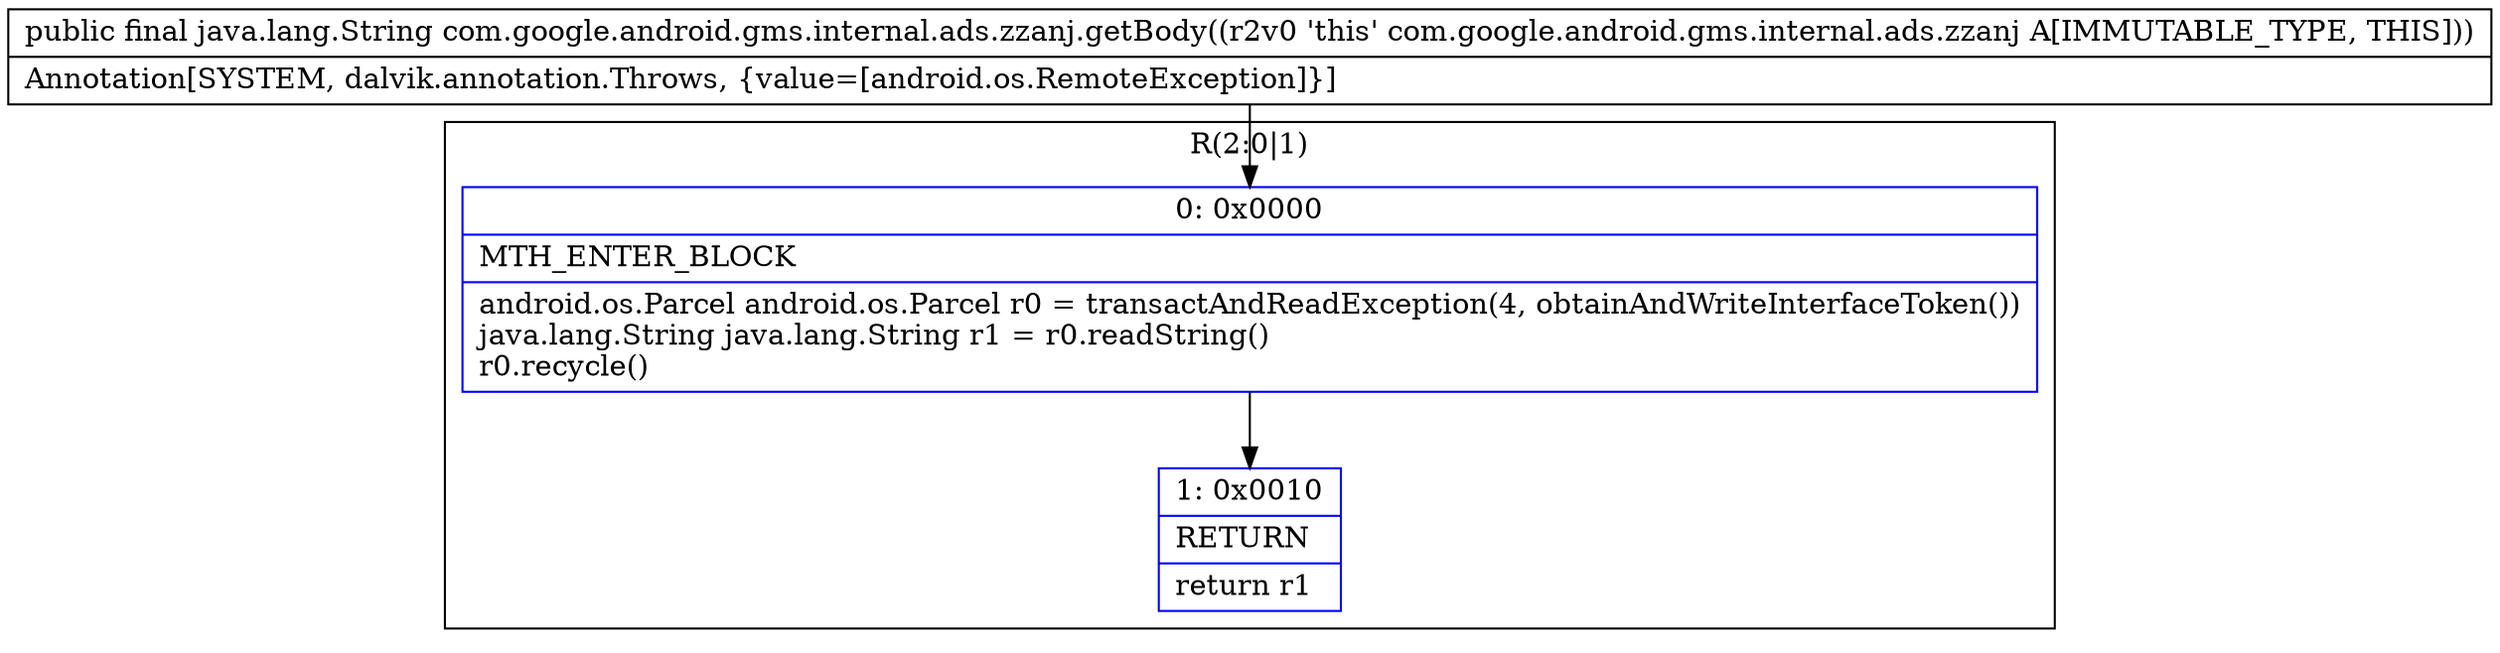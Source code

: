 digraph "CFG forcom.google.android.gms.internal.ads.zzanj.getBody()Ljava\/lang\/String;" {
subgraph cluster_Region_1677681337 {
label = "R(2:0|1)";
node [shape=record,color=blue];
Node_0 [shape=record,label="{0\:\ 0x0000|MTH_ENTER_BLOCK\l|android.os.Parcel android.os.Parcel r0 = transactAndReadException(4, obtainAndWriteInterfaceToken())\ljava.lang.String java.lang.String r1 = r0.readString()\lr0.recycle()\l}"];
Node_1 [shape=record,label="{1\:\ 0x0010|RETURN\l|return r1\l}"];
}
MethodNode[shape=record,label="{public final java.lang.String com.google.android.gms.internal.ads.zzanj.getBody((r2v0 'this' com.google.android.gms.internal.ads.zzanj A[IMMUTABLE_TYPE, THIS]))  | Annotation[SYSTEM, dalvik.annotation.Throws, \{value=[android.os.RemoteException]\}]\l}"];
MethodNode -> Node_0;
Node_0 -> Node_1;
}

